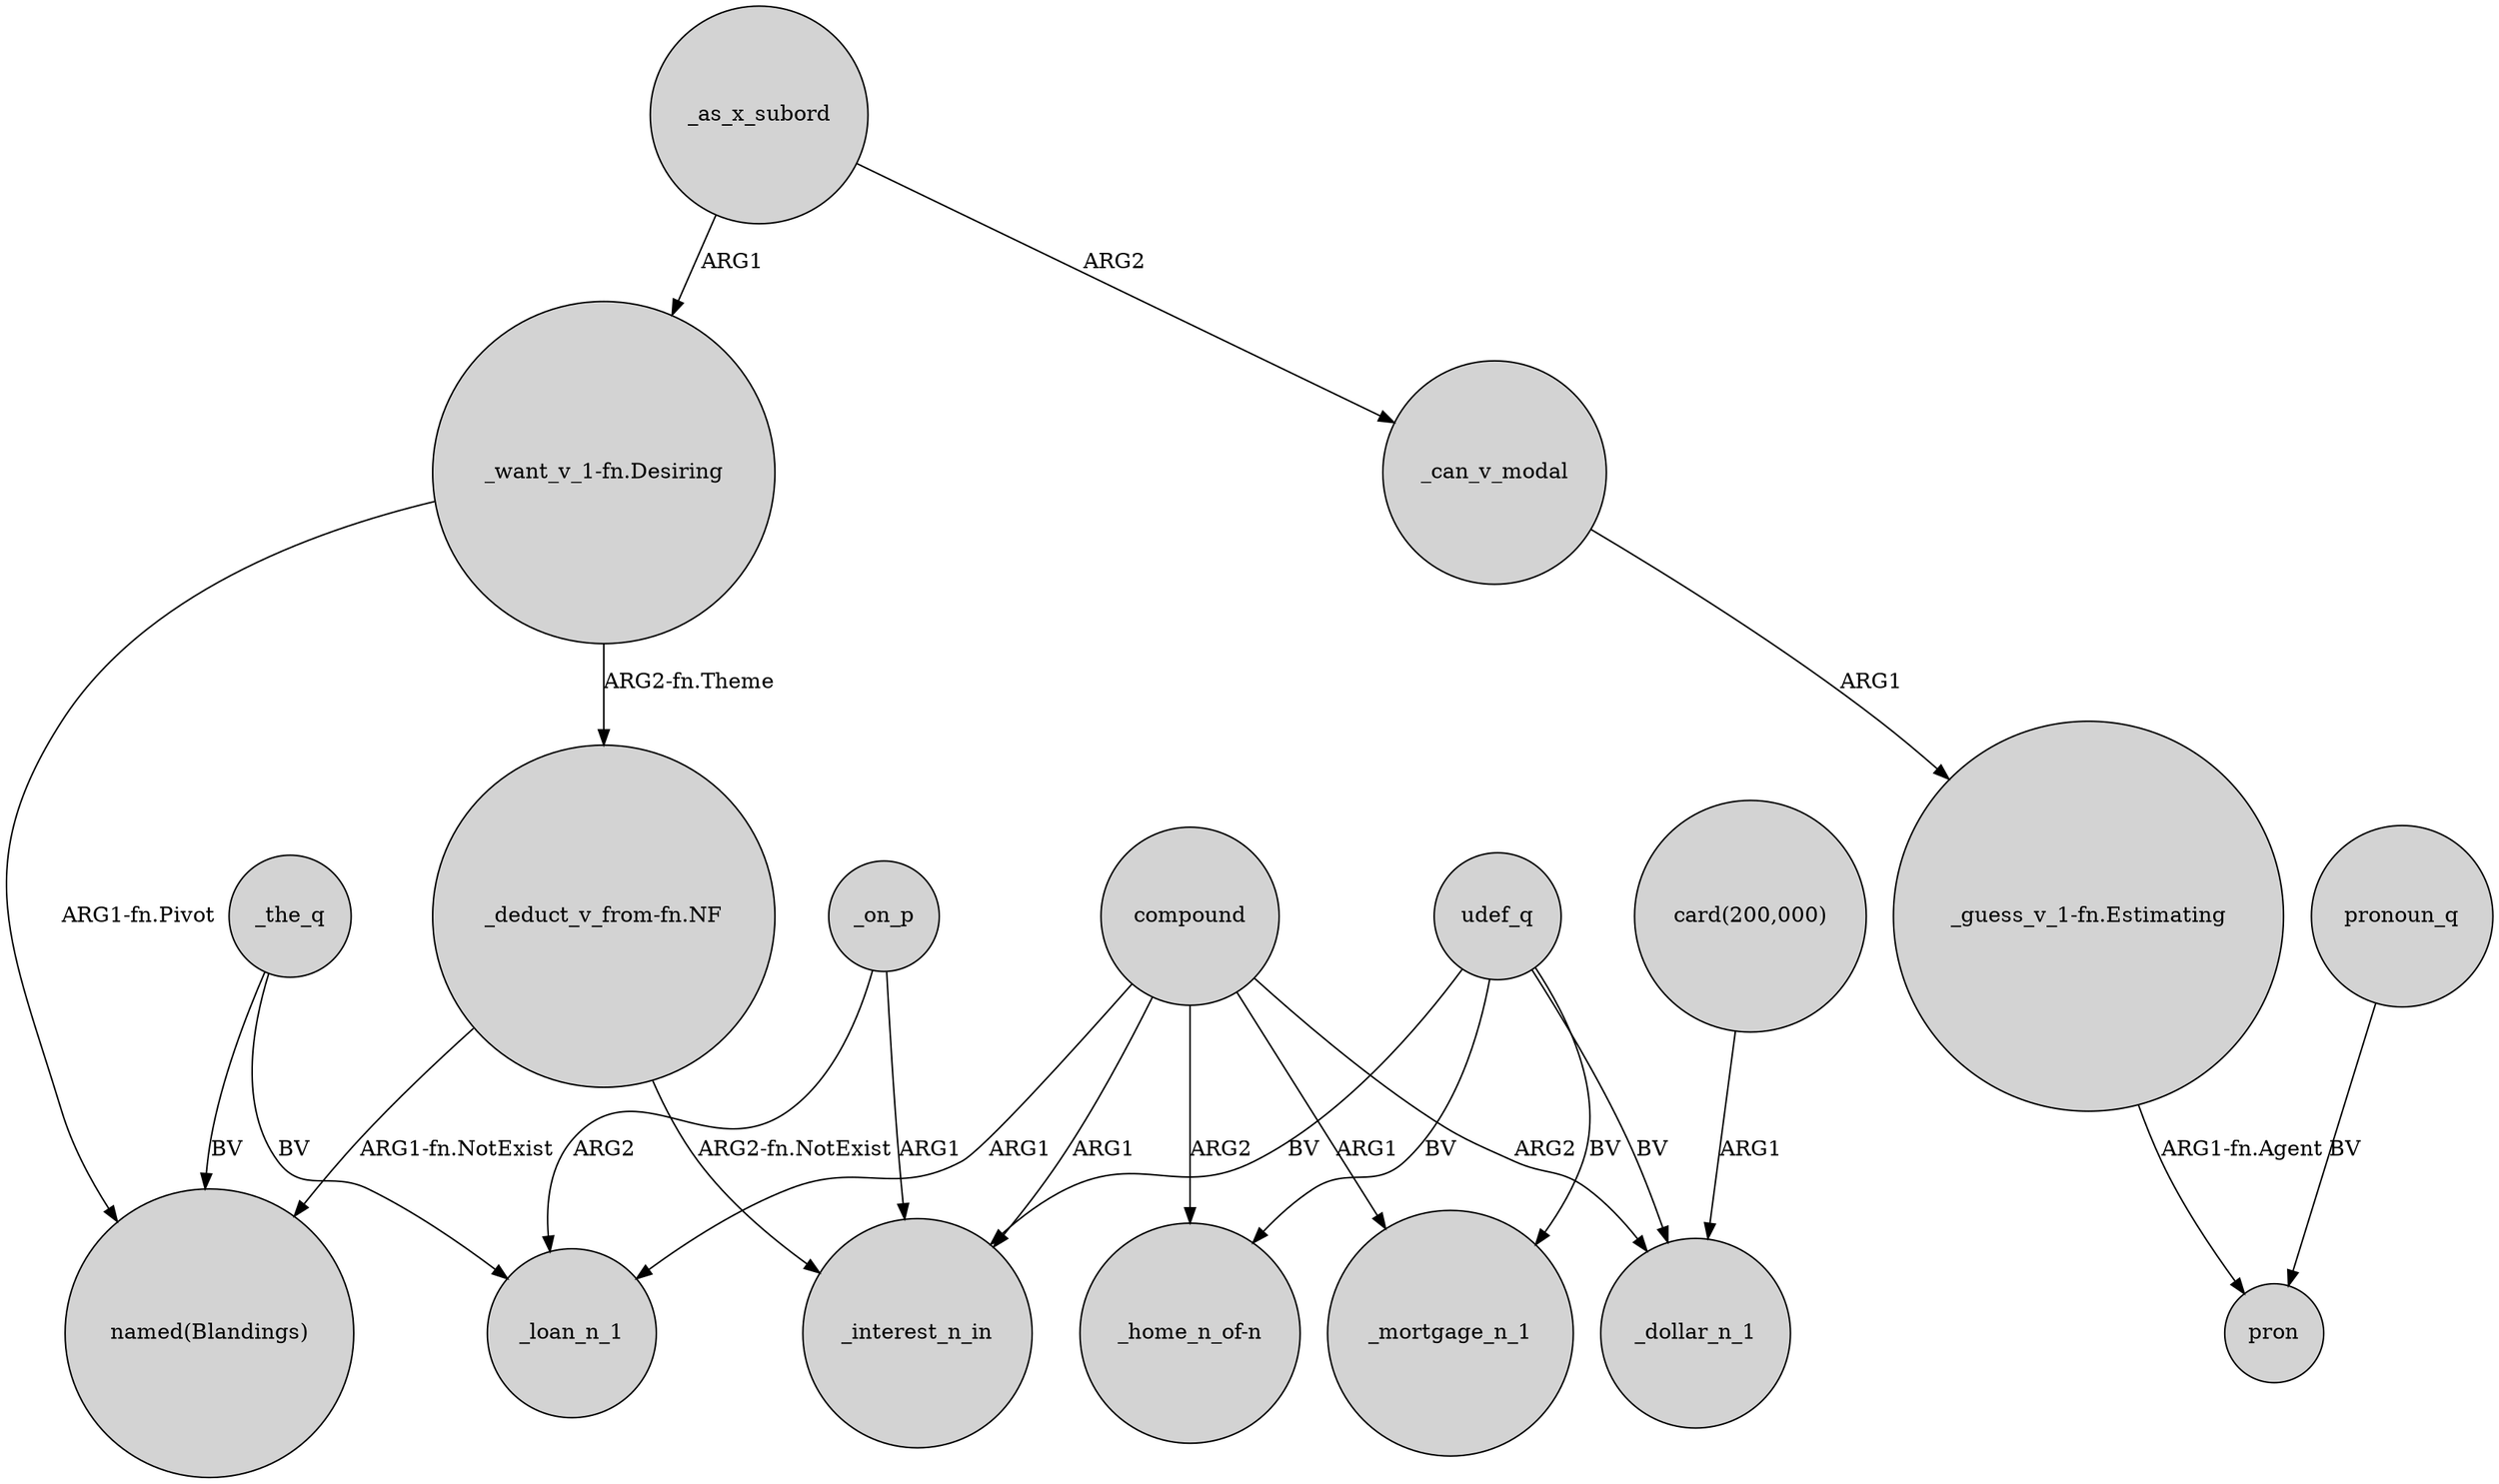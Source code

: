 digraph {
	node [shape=circle style=filled]
	_the_q -> "named(Blandings)" [label=BV]
	_on_p -> _loan_n_1 [label=ARG2]
	udef_q -> _mortgage_n_1 [label=BV]
	_as_x_subord -> _can_v_modal [label=ARG2]
	"_deduct_v_from-fn.NF" -> _interest_n_in [label="ARG2-fn.NotExist"]
	udef_q -> "_home_n_of-n" [label=BV]
	udef_q -> _interest_n_in [label=BV]
	"_deduct_v_from-fn.NF" -> "named(Blandings)" [label="ARG1-fn.NotExist"]
	pronoun_q -> pron [label=BV]
	"_guess_v_1-fn.Estimating" -> pron [label="ARG1-fn.Agent"]
	"_want_v_1-fn.Desiring" -> "named(Blandings)" [label="ARG1-fn.Pivot"]
	_the_q -> _loan_n_1 [label=BV]
	compound -> _mortgage_n_1 [label=ARG1]
	_on_p -> _interest_n_in [label=ARG1]
	compound -> _loan_n_1 [label=ARG1]
	"_want_v_1-fn.Desiring" -> "_deduct_v_from-fn.NF" [label="ARG2-fn.Theme"]
	_as_x_subord -> "_want_v_1-fn.Desiring" [label=ARG1]
	compound -> "_home_n_of-n" [label=ARG2]
	_can_v_modal -> "_guess_v_1-fn.Estimating" [label=ARG1]
	compound -> _interest_n_in [label=ARG1]
	compound -> _dollar_n_1 [label=ARG2]
	"card(200,000)" -> _dollar_n_1 [label=ARG1]
	udef_q -> _dollar_n_1 [label=BV]
}
